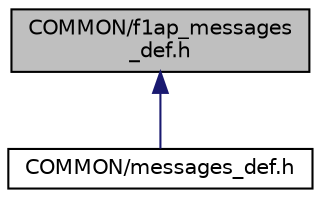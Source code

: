 digraph "COMMON/f1ap_messages_def.h"
{
 // LATEX_PDF_SIZE
  edge [fontname="Helvetica",fontsize="10",labelfontname="Helvetica",labelfontsize="10"];
  node [fontname="Helvetica",fontsize="10",shape=record];
  Node1 [label="COMMON/f1ap_messages\l_def.h",height=0.2,width=0.4,color="black", fillcolor="grey75", style="filled", fontcolor="black",tooltip=" "];
  Node1 -> Node2 [dir="back",color="midnightblue",fontsize="10",style="solid",fontname="Helvetica"];
  Node2 [label="COMMON/messages_def.h",height=0.2,width=0.4,color="black", fillcolor="white", style="filled",URL="$messages__def_8h.html",tooltip=" "];
}
